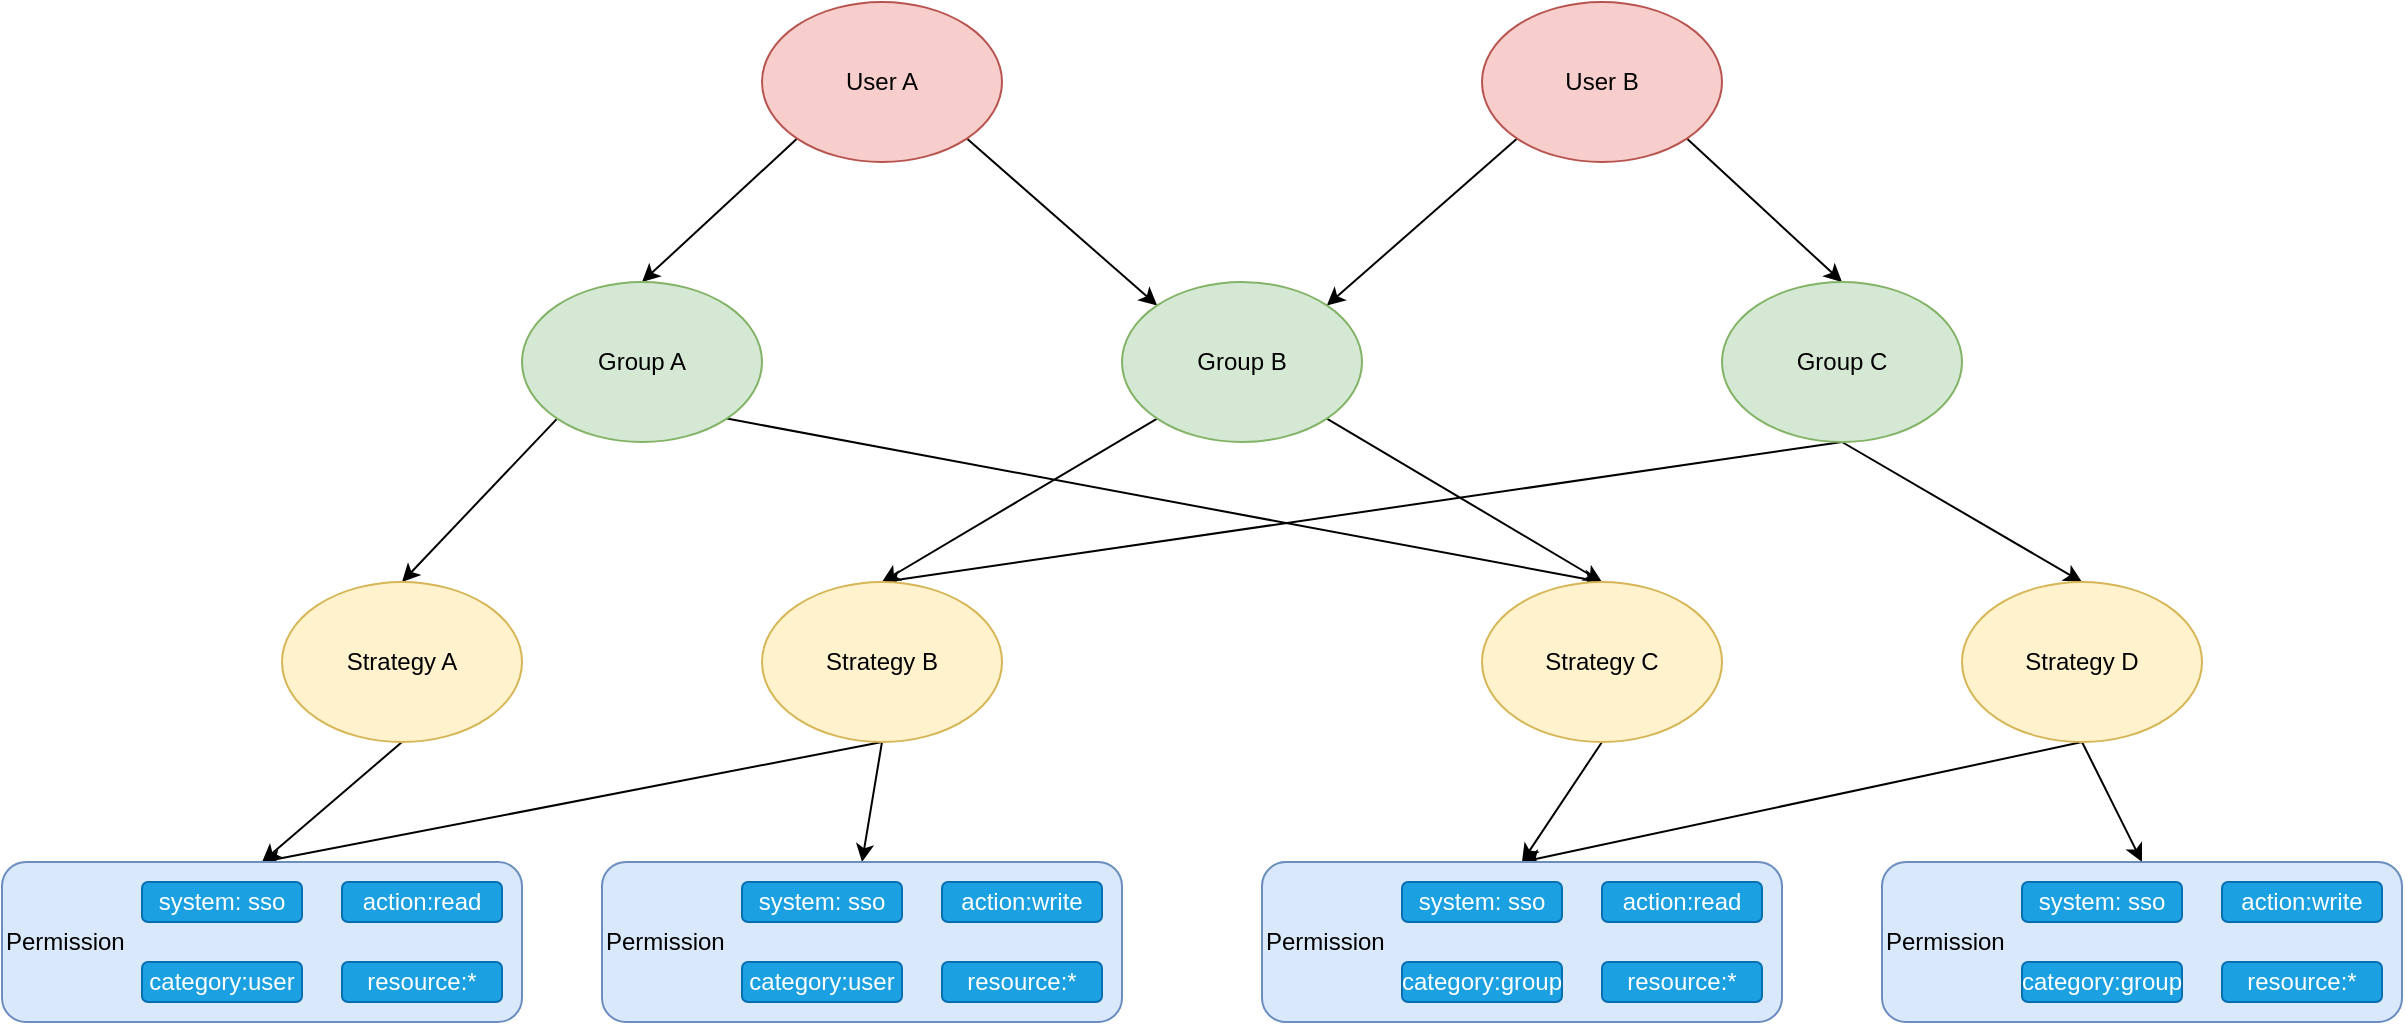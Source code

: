 <mxfile version="16.6.5" type="github">
  <diagram id="X1BslbKwU3kuHss5VSY_" name="Page-1">
    <mxGraphModel dx="2646" dy="531" grid="1" gridSize="10" guides="1" tooltips="1" connect="1" arrows="1" fold="1" page="1" pageScale="1" pageWidth="1920" pageHeight="1200" math="0" shadow="0">
      <root>
        <mxCell id="0" />
        <mxCell id="1" parent="0" />
        <mxCell id="tVYafuWH1LgU2yg2-dy_-10" style="rounded=0;orthogonalLoop=1;jettySize=auto;html=1;exitX=0;exitY=1;exitDx=0;exitDy=0;entryX=0.5;entryY=0;entryDx=0;entryDy=0;" edge="1" parent="1" source="tVYafuWH1LgU2yg2-dy_-1" target="tVYafuWH1LgU2yg2-dy_-3">
          <mxGeometry relative="1" as="geometry" />
        </mxCell>
        <mxCell id="tVYafuWH1LgU2yg2-dy_-11" style="edgeStyle=none;rounded=0;orthogonalLoop=1;jettySize=auto;html=1;exitX=1;exitY=1;exitDx=0;exitDy=0;entryX=0;entryY=0;entryDx=0;entryDy=0;" edge="1" parent="1" source="tVYafuWH1LgU2yg2-dy_-1" target="tVYafuWH1LgU2yg2-dy_-4">
          <mxGeometry relative="1" as="geometry" />
        </mxCell>
        <mxCell id="tVYafuWH1LgU2yg2-dy_-1" value="User A" style="ellipse;whiteSpace=wrap;html=1;fillColor=#f8cecc;strokeColor=#b85450;" vertex="1" parent="1">
          <mxGeometry x="110" y="90" width="120" height="80" as="geometry" />
        </mxCell>
        <mxCell id="tVYafuWH1LgU2yg2-dy_-12" style="edgeStyle=none;rounded=0;orthogonalLoop=1;jettySize=auto;html=1;exitX=0;exitY=1;exitDx=0;exitDy=0;entryX=1;entryY=0;entryDx=0;entryDy=0;" edge="1" parent="1" source="tVYafuWH1LgU2yg2-dy_-2" target="tVYafuWH1LgU2yg2-dy_-4">
          <mxGeometry relative="1" as="geometry" />
        </mxCell>
        <mxCell id="tVYafuWH1LgU2yg2-dy_-13" style="edgeStyle=none;rounded=0;orthogonalLoop=1;jettySize=auto;html=1;exitX=1;exitY=1;exitDx=0;exitDy=0;entryX=0.5;entryY=0;entryDx=0;entryDy=0;" edge="1" parent="1" source="tVYafuWH1LgU2yg2-dy_-2" target="tVYafuWH1LgU2yg2-dy_-5">
          <mxGeometry relative="1" as="geometry" />
        </mxCell>
        <mxCell id="tVYafuWH1LgU2yg2-dy_-2" value="User B" style="ellipse;whiteSpace=wrap;html=1;fillColor=#f8cecc;strokeColor=#b85450;" vertex="1" parent="1">
          <mxGeometry x="470" y="90" width="120" height="80" as="geometry" />
        </mxCell>
        <mxCell id="tVYafuWH1LgU2yg2-dy_-14" style="edgeStyle=none;rounded=0;orthogonalLoop=1;jettySize=auto;html=1;exitX=0;exitY=1;exitDx=0;exitDy=0;entryX=0.5;entryY=0;entryDx=0;entryDy=0;" edge="1" parent="1" source="tVYafuWH1LgU2yg2-dy_-3" target="tVYafuWH1LgU2yg2-dy_-6">
          <mxGeometry relative="1" as="geometry" />
        </mxCell>
        <mxCell id="tVYafuWH1LgU2yg2-dy_-15" style="edgeStyle=none;rounded=0;orthogonalLoop=1;jettySize=auto;html=1;exitX=1;exitY=1;exitDx=0;exitDy=0;entryX=0.5;entryY=0;entryDx=0;entryDy=0;" edge="1" parent="1" source="tVYafuWH1LgU2yg2-dy_-3" target="tVYafuWH1LgU2yg2-dy_-8">
          <mxGeometry relative="1" as="geometry" />
        </mxCell>
        <mxCell id="tVYafuWH1LgU2yg2-dy_-3" value="Group A" style="ellipse;whiteSpace=wrap;html=1;fillColor=#d5e8d4;strokeColor=#82b366;" vertex="1" parent="1">
          <mxGeometry x="-10" y="230" width="120" height="80" as="geometry" />
        </mxCell>
        <mxCell id="tVYafuWH1LgU2yg2-dy_-16" style="edgeStyle=none;rounded=0;orthogonalLoop=1;jettySize=auto;html=1;exitX=0;exitY=1;exitDx=0;exitDy=0;entryX=0.5;entryY=0;entryDx=0;entryDy=0;" edge="1" parent="1" source="tVYafuWH1LgU2yg2-dy_-4" target="tVYafuWH1LgU2yg2-dy_-7">
          <mxGeometry relative="1" as="geometry" />
        </mxCell>
        <mxCell id="tVYafuWH1LgU2yg2-dy_-17" style="edgeStyle=none;rounded=0;orthogonalLoop=1;jettySize=auto;html=1;exitX=1;exitY=1;exitDx=0;exitDy=0;entryX=0.5;entryY=0;entryDx=0;entryDy=0;" edge="1" parent="1" source="tVYafuWH1LgU2yg2-dy_-4" target="tVYafuWH1LgU2yg2-dy_-8">
          <mxGeometry relative="1" as="geometry" />
        </mxCell>
        <mxCell id="tVYafuWH1LgU2yg2-dy_-4" value="Group B" style="ellipse;whiteSpace=wrap;html=1;fillColor=#d5e8d4;strokeColor=#82b366;" vertex="1" parent="1">
          <mxGeometry x="290" y="230" width="120" height="80" as="geometry" />
        </mxCell>
        <mxCell id="tVYafuWH1LgU2yg2-dy_-18" style="edgeStyle=none;rounded=0;orthogonalLoop=1;jettySize=auto;html=1;exitX=0.5;exitY=1;exitDx=0;exitDy=0;entryX=0.5;entryY=0;entryDx=0;entryDy=0;" edge="1" parent="1" source="tVYafuWH1LgU2yg2-dy_-5" target="tVYafuWH1LgU2yg2-dy_-7">
          <mxGeometry relative="1" as="geometry">
            <mxPoint x="370" y="390" as="targetPoint" />
          </mxGeometry>
        </mxCell>
        <mxCell id="tVYafuWH1LgU2yg2-dy_-19" style="edgeStyle=none;rounded=0;orthogonalLoop=1;jettySize=auto;html=1;exitX=0.5;exitY=1;exitDx=0;exitDy=0;entryX=0.5;entryY=0;entryDx=0;entryDy=0;" edge="1" parent="1" source="tVYafuWH1LgU2yg2-dy_-5" target="tVYafuWH1LgU2yg2-dy_-9">
          <mxGeometry relative="1" as="geometry" />
        </mxCell>
        <mxCell id="tVYafuWH1LgU2yg2-dy_-5" value="Group C" style="ellipse;whiteSpace=wrap;html=1;fillColor=#d5e8d4;strokeColor=#82b366;" vertex="1" parent="1">
          <mxGeometry x="590" y="230" width="120" height="80" as="geometry" />
        </mxCell>
        <mxCell id="tVYafuWH1LgU2yg2-dy_-53" style="edgeStyle=none;rounded=0;orthogonalLoop=1;jettySize=auto;html=1;exitX=0.5;exitY=1;exitDx=0;exitDy=0;entryX=0.5;entryY=0;entryDx=0;entryDy=0;" edge="1" parent="1" source="tVYafuWH1LgU2yg2-dy_-6" target="tVYafuWH1LgU2yg2-dy_-20">
          <mxGeometry relative="1" as="geometry" />
        </mxCell>
        <mxCell id="tVYafuWH1LgU2yg2-dy_-6" value="Strategy A" style="ellipse;whiteSpace=wrap;html=1;fillColor=#fff2cc;strokeColor=#d6b656;" vertex="1" parent="1">
          <mxGeometry x="-130" y="380" width="120" height="80" as="geometry" />
        </mxCell>
        <mxCell id="tVYafuWH1LgU2yg2-dy_-54" style="edgeStyle=none;rounded=0;orthogonalLoop=1;jettySize=auto;html=1;exitX=0.5;exitY=1;exitDx=0;exitDy=0;" edge="1" parent="1" source="tVYafuWH1LgU2yg2-dy_-7">
          <mxGeometry relative="1" as="geometry">
            <mxPoint x="-140" y="520" as="targetPoint" />
          </mxGeometry>
        </mxCell>
        <mxCell id="tVYafuWH1LgU2yg2-dy_-55" style="edgeStyle=none;rounded=0;orthogonalLoop=1;jettySize=auto;html=1;exitX=0.5;exitY=1;exitDx=0;exitDy=0;entryX=0.5;entryY=0;entryDx=0;entryDy=0;" edge="1" parent="1" source="tVYafuWH1LgU2yg2-dy_-7" target="tVYafuWH1LgU2yg2-dy_-34">
          <mxGeometry relative="1" as="geometry" />
        </mxCell>
        <mxCell id="tVYafuWH1LgU2yg2-dy_-7" value="Strategy B" style="ellipse;whiteSpace=wrap;html=1;fillColor=#fff2cc;strokeColor=#d6b656;" vertex="1" parent="1">
          <mxGeometry x="110" y="380" width="120" height="80" as="geometry" />
        </mxCell>
        <mxCell id="tVYafuWH1LgU2yg2-dy_-56" style="edgeStyle=none;rounded=0;orthogonalLoop=1;jettySize=auto;html=1;exitX=0.5;exitY=1;exitDx=0;exitDy=0;entryX=0.5;entryY=0;entryDx=0;entryDy=0;" edge="1" parent="1" source="tVYafuWH1LgU2yg2-dy_-8" target="tVYafuWH1LgU2yg2-dy_-42">
          <mxGeometry relative="1" as="geometry" />
        </mxCell>
        <mxCell id="tVYafuWH1LgU2yg2-dy_-8" value="Strategy C" style="ellipse;whiteSpace=wrap;html=1;fillColor=#fff2cc;strokeColor=#d6b656;" vertex="1" parent="1">
          <mxGeometry x="470" y="380" width="120" height="80" as="geometry" />
        </mxCell>
        <mxCell id="tVYafuWH1LgU2yg2-dy_-57" style="edgeStyle=none;rounded=0;orthogonalLoop=1;jettySize=auto;html=1;exitX=0.5;exitY=1;exitDx=0;exitDy=0;" edge="1" parent="1" source="tVYafuWH1LgU2yg2-dy_-9">
          <mxGeometry relative="1" as="geometry">
            <mxPoint x="490" y="520" as="targetPoint" />
          </mxGeometry>
        </mxCell>
        <mxCell id="tVYafuWH1LgU2yg2-dy_-58" style="edgeStyle=none;rounded=0;orthogonalLoop=1;jettySize=auto;html=1;exitX=0.5;exitY=1;exitDx=0;exitDy=0;entryX=0.5;entryY=0;entryDx=0;entryDy=0;" edge="1" parent="1" source="tVYafuWH1LgU2yg2-dy_-9" target="tVYafuWH1LgU2yg2-dy_-48">
          <mxGeometry relative="1" as="geometry" />
        </mxCell>
        <mxCell id="tVYafuWH1LgU2yg2-dy_-9" value="Strategy D" style="ellipse;whiteSpace=wrap;html=1;fillColor=#fff2cc;strokeColor=#d6b656;" vertex="1" parent="1">
          <mxGeometry x="710" y="380" width="120" height="80" as="geometry" />
        </mxCell>
        <mxCell id="tVYafuWH1LgU2yg2-dy_-31" value="" style="group" vertex="1" connectable="0" parent="1">
          <mxGeometry x="-270" y="520" width="260" height="80" as="geometry" />
        </mxCell>
        <mxCell id="tVYafuWH1LgU2yg2-dy_-20" value="Permission" style="rounded=1;whiteSpace=wrap;html=1;align=left;fillColor=#dae8fc;strokeColor=#6c8ebf;" vertex="1" parent="tVYafuWH1LgU2yg2-dy_-31">
          <mxGeometry width="260" height="80" as="geometry" />
        </mxCell>
        <mxCell id="tVYafuWH1LgU2yg2-dy_-21" value="action:read" style="rounded=1;whiteSpace=wrap;html=1;fillColor=#1ba1e2;fontColor=#ffffff;strokeColor=#006EAF;" vertex="1" parent="tVYafuWH1LgU2yg2-dy_-31">
          <mxGeometry x="170" y="10" width="80" height="20" as="geometry" />
        </mxCell>
        <mxCell id="tVYafuWH1LgU2yg2-dy_-23" value="system: sso" style="rounded=1;whiteSpace=wrap;html=1;fillColor=#1ba1e2;fontColor=#ffffff;strokeColor=#006EAF;" vertex="1" parent="tVYafuWH1LgU2yg2-dy_-31">
          <mxGeometry x="70" y="10" width="80" height="20" as="geometry" />
        </mxCell>
        <mxCell id="tVYafuWH1LgU2yg2-dy_-24" value="category:user" style="rounded=1;whiteSpace=wrap;html=1;fillColor=#1ba1e2;fontColor=#ffffff;strokeColor=#006EAF;" vertex="1" parent="tVYafuWH1LgU2yg2-dy_-31">
          <mxGeometry x="70" y="50" width="80" height="20" as="geometry" />
        </mxCell>
        <mxCell id="tVYafuWH1LgU2yg2-dy_-27" value="resource:*" style="rounded=1;whiteSpace=wrap;html=1;fillColor=#1ba1e2;fontColor=#ffffff;strokeColor=#006EAF;" vertex="1" parent="tVYafuWH1LgU2yg2-dy_-31">
          <mxGeometry x="170" y="50" width="80" height="20" as="geometry" />
        </mxCell>
        <mxCell id="tVYafuWH1LgU2yg2-dy_-33" value="" style="group" vertex="1" connectable="0" parent="1">
          <mxGeometry x="30" y="520" width="260" height="80" as="geometry" />
        </mxCell>
        <mxCell id="tVYafuWH1LgU2yg2-dy_-34" value="Permission" style="rounded=1;whiteSpace=wrap;html=1;align=left;fillColor=#dae8fc;strokeColor=#6c8ebf;" vertex="1" parent="tVYafuWH1LgU2yg2-dy_-33">
          <mxGeometry width="260" height="80" as="geometry" />
        </mxCell>
        <mxCell id="tVYafuWH1LgU2yg2-dy_-35" value="action:write" style="rounded=1;whiteSpace=wrap;html=1;fillColor=#1ba1e2;fontColor=#ffffff;strokeColor=#006EAF;" vertex="1" parent="tVYafuWH1LgU2yg2-dy_-33">
          <mxGeometry x="170" y="10" width="80" height="20" as="geometry" />
        </mxCell>
        <mxCell id="tVYafuWH1LgU2yg2-dy_-36" value="system: sso" style="rounded=1;whiteSpace=wrap;html=1;fillColor=#1ba1e2;fontColor=#ffffff;strokeColor=#006EAF;" vertex="1" parent="tVYafuWH1LgU2yg2-dy_-33">
          <mxGeometry x="70" y="10" width="80" height="20" as="geometry" />
        </mxCell>
        <mxCell id="tVYafuWH1LgU2yg2-dy_-37" value="category:user" style="rounded=1;whiteSpace=wrap;html=1;fillColor=#1ba1e2;fontColor=#ffffff;strokeColor=#006EAF;" vertex="1" parent="tVYafuWH1LgU2yg2-dy_-33">
          <mxGeometry x="70" y="50" width="80" height="20" as="geometry" />
        </mxCell>
        <mxCell id="tVYafuWH1LgU2yg2-dy_-38" value="resource:*" style="rounded=1;whiteSpace=wrap;html=1;fillColor=#1ba1e2;fontColor=#ffffff;strokeColor=#006EAF;" vertex="1" parent="tVYafuWH1LgU2yg2-dy_-33">
          <mxGeometry x="170" y="50" width="80" height="20" as="geometry" />
        </mxCell>
        <mxCell id="tVYafuWH1LgU2yg2-dy_-41" value="" style="group" vertex="1" connectable="0" parent="1">
          <mxGeometry x="360" y="520" width="260" height="80" as="geometry" />
        </mxCell>
        <mxCell id="tVYafuWH1LgU2yg2-dy_-42" value="Permission" style="rounded=1;whiteSpace=wrap;html=1;align=left;fillColor=#dae8fc;strokeColor=#6c8ebf;" vertex="1" parent="tVYafuWH1LgU2yg2-dy_-41">
          <mxGeometry width="260" height="80" as="geometry" />
        </mxCell>
        <mxCell id="tVYafuWH1LgU2yg2-dy_-43" value="action:read" style="rounded=1;whiteSpace=wrap;html=1;fillColor=#1ba1e2;fontColor=#ffffff;strokeColor=#006EAF;" vertex="1" parent="tVYafuWH1LgU2yg2-dy_-41">
          <mxGeometry x="170" y="10" width="80" height="20" as="geometry" />
        </mxCell>
        <mxCell id="tVYafuWH1LgU2yg2-dy_-44" value="system: sso" style="rounded=1;whiteSpace=wrap;html=1;fillColor=#1ba1e2;fontColor=#ffffff;strokeColor=#006EAF;" vertex="1" parent="tVYafuWH1LgU2yg2-dy_-41">
          <mxGeometry x="70" y="10" width="80" height="20" as="geometry" />
        </mxCell>
        <mxCell id="tVYafuWH1LgU2yg2-dy_-45" value="category:group" style="rounded=1;whiteSpace=wrap;html=1;fillColor=#1ba1e2;fontColor=#ffffff;strokeColor=#006EAF;" vertex="1" parent="tVYafuWH1LgU2yg2-dy_-41">
          <mxGeometry x="70" y="50" width="80" height="20" as="geometry" />
        </mxCell>
        <mxCell id="tVYafuWH1LgU2yg2-dy_-46" value="resource:*" style="rounded=1;whiteSpace=wrap;html=1;fillColor=#1ba1e2;fontColor=#ffffff;strokeColor=#006EAF;" vertex="1" parent="tVYafuWH1LgU2yg2-dy_-41">
          <mxGeometry x="170" y="50" width="80" height="20" as="geometry" />
        </mxCell>
        <mxCell id="tVYafuWH1LgU2yg2-dy_-47" value="" style="group" vertex="1" connectable="0" parent="1">
          <mxGeometry x="670" y="520" width="260" height="80" as="geometry" />
        </mxCell>
        <mxCell id="tVYafuWH1LgU2yg2-dy_-48" value="Permission" style="rounded=1;whiteSpace=wrap;html=1;align=left;fillColor=#dae8fc;strokeColor=#6c8ebf;" vertex="1" parent="tVYafuWH1LgU2yg2-dy_-47">
          <mxGeometry width="260" height="80" as="geometry" />
        </mxCell>
        <mxCell id="tVYafuWH1LgU2yg2-dy_-49" value="action:write" style="rounded=1;whiteSpace=wrap;html=1;fillColor=#1ba1e2;fontColor=#ffffff;strokeColor=#006EAF;" vertex="1" parent="tVYafuWH1LgU2yg2-dy_-47">
          <mxGeometry x="170" y="10" width="80" height="20" as="geometry" />
        </mxCell>
        <mxCell id="tVYafuWH1LgU2yg2-dy_-50" value="system: sso" style="rounded=1;whiteSpace=wrap;html=1;fillColor=#1ba1e2;fontColor=#ffffff;strokeColor=#006EAF;" vertex="1" parent="tVYafuWH1LgU2yg2-dy_-47">
          <mxGeometry x="70" y="10" width="80" height="20" as="geometry" />
        </mxCell>
        <mxCell id="tVYafuWH1LgU2yg2-dy_-51" value="category:group" style="rounded=1;whiteSpace=wrap;html=1;fillColor=#1ba1e2;fontColor=#ffffff;strokeColor=#006EAF;" vertex="1" parent="tVYafuWH1LgU2yg2-dy_-47">
          <mxGeometry x="70" y="50" width="80" height="20" as="geometry" />
        </mxCell>
        <mxCell id="tVYafuWH1LgU2yg2-dy_-52" value="resource:*" style="rounded=1;whiteSpace=wrap;html=1;fillColor=#1ba1e2;fontColor=#ffffff;strokeColor=#006EAF;" vertex="1" parent="tVYafuWH1LgU2yg2-dy_-47">
          <mxGeometry x="170" y="50" width="80" height="20" as="geometry" />
        </mxCell>
      </root>
    </mxGraphModel>
  </diagram>
</mxfile>
